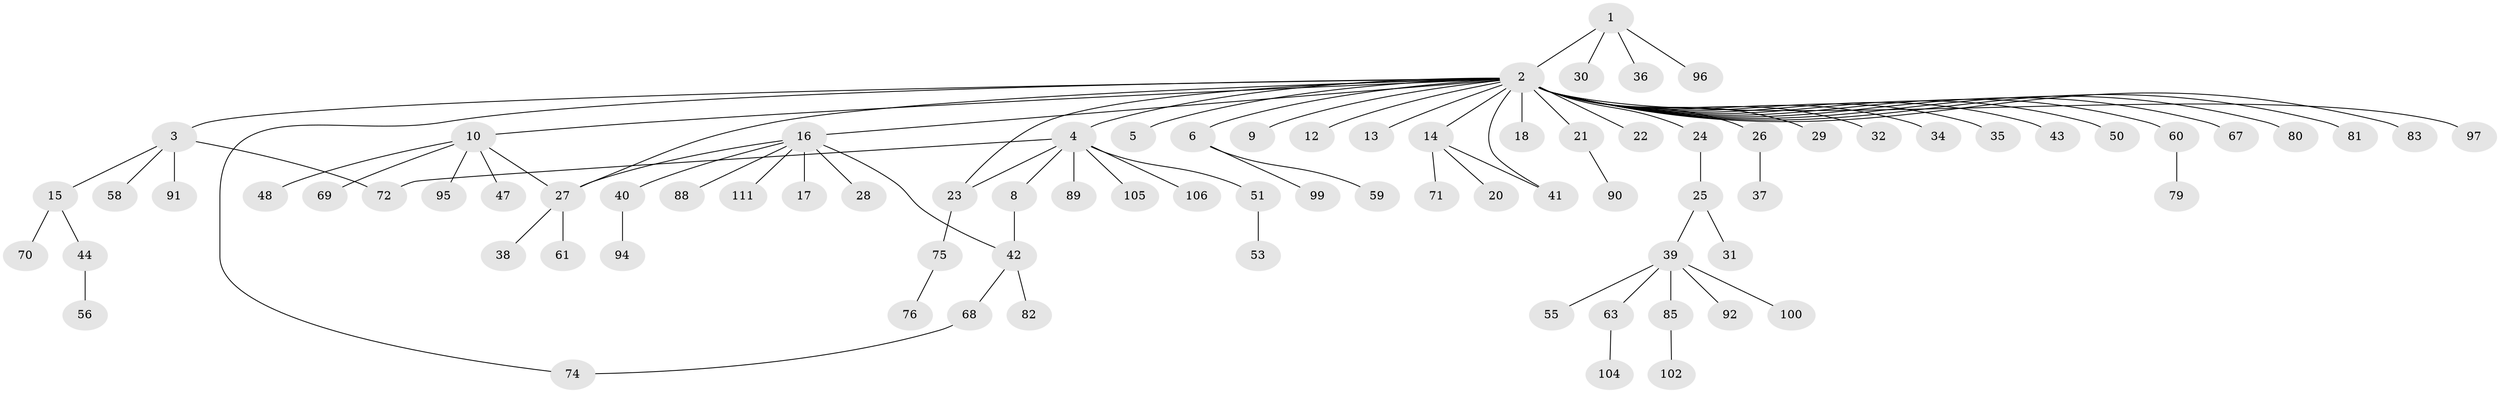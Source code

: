 // Generated by graph-tools (version 1.1) at 2025/23/03/03/25 07:23:49]
// undirected, 83 vertices, 89 edges
graph export_dot {
graph [start="1"]
  node [color=gray90,style=filled];
  1 [super="+64"];
  2 [super="+65"];
  3 [super="+7"];
  4 [super="+57"];
  5;
  6 [super="+45"];
  8;
  9;
  10 [super="+11"];
  12 [super="+93"];
  13;
  14 [super="+19"];
  15 [super="+77"];
  16 [super="+46"];
  17;
  18;
  20;
  21 [super="+78"];
  22;
  23;
  24 [super="+101"];
  25 [super="+33"];
  26;
  27 [super="+103"];
  28;
  29;
  30;
  31;
  32;
  34;
  35;
  36 [super="+49"];
  37;
  38 [super="+84"];
  39 [super="+52"];
  40 [super="+54"];
  41 [super="+66"];
  42 [super="+107"];
  43;
  44 [super="+73"];
  47 [super="+109"];
  48;
  50;
  51 [super="+62"];
  53 [super="+108"];
  55;
  56;
  58;
  59;
  60;
  61;
  63;
  67;
  68 [super="+110"];
  69;
  70;
  71;
  72;
  74 [super="+98"];
  75 [super="+87"];
  76;
  79;
  80;
  81;
  82;
  83;
  85 [super="+86"];
  88;
  89;
  90;
  91;
  92;
  94;
  95;
  96;
  97;
  99;
  100;
  102;
  104;
  105;
  106;
  111;
  1 -- 2;
  1 -- 30;
  1 -- 36;
  1 -- 96;
  2 -- 3;
  2 -- 4;
  2 -- 5;
  2 -- 6 [weight=2];
  2 -- 9;
  2 -- 10;
  2 -- 12;
  2 -- 13;
  2 -- 14;
  2 -- 16 [weight=2];
  2 -- 18;
  2 -- 21;
  2 -- 22;
  2 -- 23;
  2 -- 24;
  2 -- 26;
  2 -- 29;
  2 -- 32;
  2 -- 34;
  2 -- 35;
  2 -- 41;
  2 -- 43;
  2 -- 50;
  2 -- 60;
  2 -- 67;
  2 -- 80;
  2 -- 81;
  2 -- 83;
  2 -- 97;
  2 -- 27;
  2 -- 74;
  3 -- 15;
  3 -- 58;
  3 -- 72;
  3 -- 91;
  4 -- 8;
  4 -- 23;
  4 -- 51;
  4 -- 72;
  4 -- 89;
  4 -- 105;
  4 -- 106;
  6 -- 59;
  6 -- 99;
  8 -- 42;
  10 -- 27;
  10 -- 47;
  10 -- 48;
  10 -- 69;
  10 -- 95;
  14 -- 20;
  14 -- 71;
  14 -- 41;
  15 -- 44;
  15 -- 70;
  16 -- 17;
  16 -- 28;
  16 -- 40;
  16 -- 42;
  16 -- 88;
  16 -- 111;
  16 -- 27;
  21 -- 90;
  23 -- 75;
  24 -- 25;
  25 -- 31;
  25 -- 39;
  26 -- 37;
  27 -- 38;
  27 -- 61;
  39 -- 55;
  39 -- 63;
  39 -- 85;
  39 -- 100;
  39 -- 92;
  40 -- 94;
  42 -- 68;
  42 -- 82;
  44 -- 56;
  51 -- 53 [weight=2];
  60 -- 79;
  63 -- 104;
  68 -- 74;
  75 -- 76;
  85 -- 102;
}
